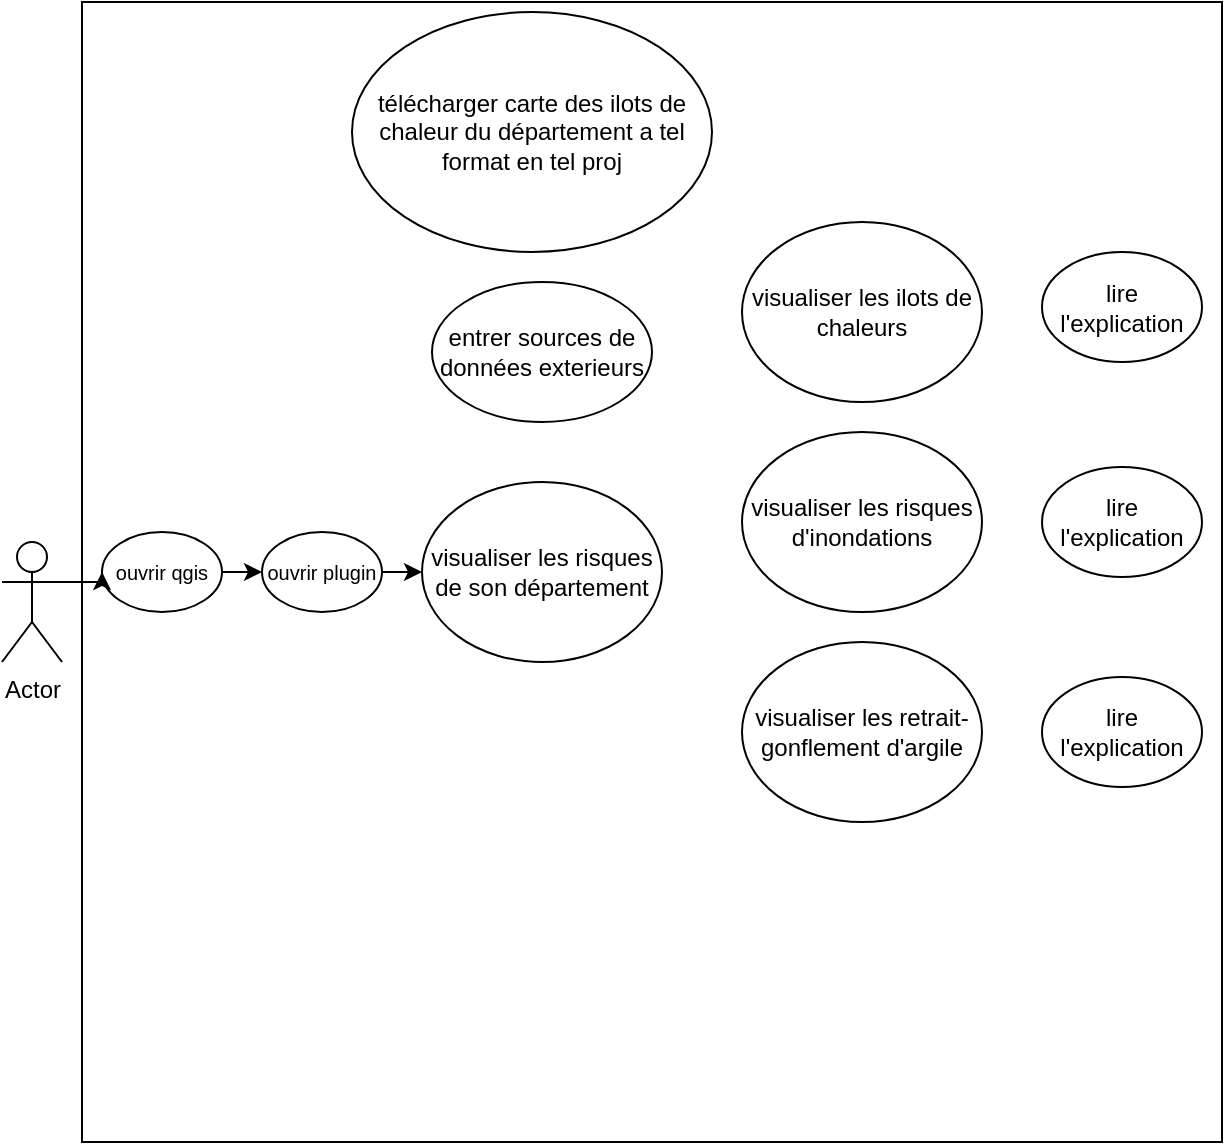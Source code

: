 <mxfile version="24.8.6">
  <diagram name="Page-1" id="yWqdgSbsT_Y-NkE_eyum">
    <mxGraphModel dx="1674" dy="782" grid="1" gridSize="10" guides="1" tooltips="1" connect="1" arrows="1" fold="1" page="1" pageScale="1" pageWidth="827" pageHeight="1169" math="0" shadow="0">
      <root>
        <mxCell id="0" />
        <mxCell id="1" parent="0" />
        <mxCell id="24zMw3zpbfvIC8_C8cyf-3" value="" style="whiteSpace=wrap;html=1;aspect=fixed;" vertex="1" parent="1">
          <mxGeometry x="110" y="100" width="570" height="570" as="geometry" />
        </mxCell>
        <mxCell id="24zMw3zpbfvIC8_C8cyf-16" style="edgeStyle=orthogonalEdgeStyle;rounded=0;orthogonalLoop=1;jettySize=auto;html=1;exitX=1;exitY=0.5;exitDx=0;exitDy=0;entryX=0;entryY=0.5;entryDx=0;entryDy=0;" edge="1" parent="1" source="24zMw3zpbfvIC8_C8cyf-1" target="24zMw3zpbfvIC8_C8cyf-7">
          <mxGeometry relative="1" as="geometry" />
        </mxCell>
        <mxCell id="24zMw3zpbfvIC8_C8cyf-1" value="&lt;div&gt;&lt;font style=&quot;font-size: 10px;&quot;&gt;ouvrir qgis&lt;/font&gt;&lt;/div&gt;" style="ellipse;whiteSpace=wrap;html=1;" vertex="1" parent="1">
          <mxGeometry x="120" y="365" width="60" height="40" as="geometry" />
        </mxCell>
        <mxCell id="24zMw3zpbfvIC8_C8cyf-15" style="edgeStyle=orthogonalEdgeStyle;rounded=0;orthogonalLoop=1;jettySize=auto;html=1;exitX=1;exitY=0.333;exitDx=0;exitDy=0;exitPerimeter=0;entryX=0;entryY=0.5;entryDx=0;entryDy=0;" edge="1" parent="1" source="24zMw3zpbfvIC8_C8cyf-2" target="24zMw3zpbfvIC8_C8cyf-1">
          <mxGeometry relative="1" as="geometry" />
        </mxCell>
        <mxCell id="24zMw3zpbfvIC8_C8cyf-2" value="Actor" style="shape=umlActor;verticalLabelPosition=bottom;verticalAlign=top;html=1;outlineConnect=0;" vertex="1" parent="1">
          <mxGeometry x="70" y="370" width="30" height="60" as="geometry" />
        </mxCell>
        <mxCell id="24zMw3zpbfvIC8_C8cyf-5" value="entrer sources de données exterieurs " style="ellipse;whiteSpace=wrap;html=1;" vertex="1" parent="1">
          <mxGeometry x="285" y="240" width="110" height="70" as="geometry" />
        </mxCell>
        <mxCell id="24zMw3zpbfvIC8_C8cyf-6" value="visualiser les risques de son département" style="ellipse;whiteSpace=wrap;html=1;" vertex="1" parent="1">
          <mxGeometry x="280" y="340" width="120" height="90" as="geometry" />
        </mxCell>
        <mxCell id="24zMw3zpbfvIC8_C8cyf-18" style="edgeStyle=orthogonalEdgeStyle;rounded=0;orthogonalLoop=1;jettySize=auto;html=1;exitX=1;exitY=0.5;exitDx=0;exitDy=0;entryX=0;entryY=0.5;entryDx=0;entryDy=0;" edge="1" parent="1" source="24zMw3zpbfvIC8_C8cyf-7" target="24zMw3zpbfvIC8_C8cyf-6">
          <mxGeometry relative="1" as="geometry" />
        </mxCell>
        <mxCell id="24zMw3zpbfvIC8_C8cyf-7" value="&lt;div&gt;&lt;font style=&quot;font-size: 10px;&quot;&gt;ouvrir plugin&lt;br&gt;&lt;/font&gt;&lt;/div&gt;" style="ellipse;whiteSpace=wrap;html=1;" vertex="1" parent="1">
          <mxGeometry x="200" y="365" width="60" height="40" as="geometry" />
        </mxCell>
        <mxCell id="24zMw3zpbfvIC8_C8cyf-8" value="télécharger carte des ilots de chaleur du département a tel format en tel proj" style="ellipse;whiteSpace=wrap;html=1;" vertex="1" parent="1">
          <mxGeometry x="245" y="105" width="180" height="120" as="geometry" />
        </mxCell>
        <mxCell id="24zMw3zpbfvIC8_C8cyf-9" value="visualiser les ilots de chaleurs " style="ellipse;whiteSpace=wrap;html=1;" vertex="1" parent="1">
          <mxGeometry x="440" y="210" width="120" height="90" as="geometry" />
        </mxCell>
        <mxCell id="24zMw3zpbfvIC8_C8cyf-10" value="visualiser les risques d&#39;inondations" style="ellipse;whiteSpace=wrap;html=1;" vertex="1" parent="1">
          <mxGeometry x="440" y="315" width="120" height="90" as="geometry" />
        </mxCell>
        <mxCell id="24zMw3zpbfvIC8_C8cyf-11" value="visualiser les retrait-gonflement d&#39;argile " style="ellipse;whiteSpace=wrap;html=1;" vertex="1" parent="1">
          <mxGeometry x="440" y="420" width="120" height="90" as="geometry" />
        </mxCell>
        <mxCell id="24zMw3zpbfvIC8_C8cyf-12" value="lire l&#39;explication" style="ellipse;whiteSpace=wrap;html=1;" vertex="1" parent="1">
          <mxGeometry x="590" y="225" width="80" height="55" as="geometry" />
        </mxCell>
        <mxCell id="24zMw3zpbfvIC8_C8cyf-13" value="lire l&#39;explication" style="ellipse;whiteSpace=wrap;html=1;" vertex="1" parent="1">
          <mxGeometry x="590" y="332.5" width="80" height="55" as="geometry" />
        </mxCell>
        <mxCell id="24zMw3zpbfvIC8_C8cyf-14" value="lire l&#39;explication" style="ellipse;whiteSpace=wrap;html=1;" vertex="1" parent="1">
          <mxGeometry x="590" y="437.5" width="80" height="55" as="geometry" />
        </mxCell>
      </root>
    </mxGraphModel>
  </diagram>
</mxfile>
